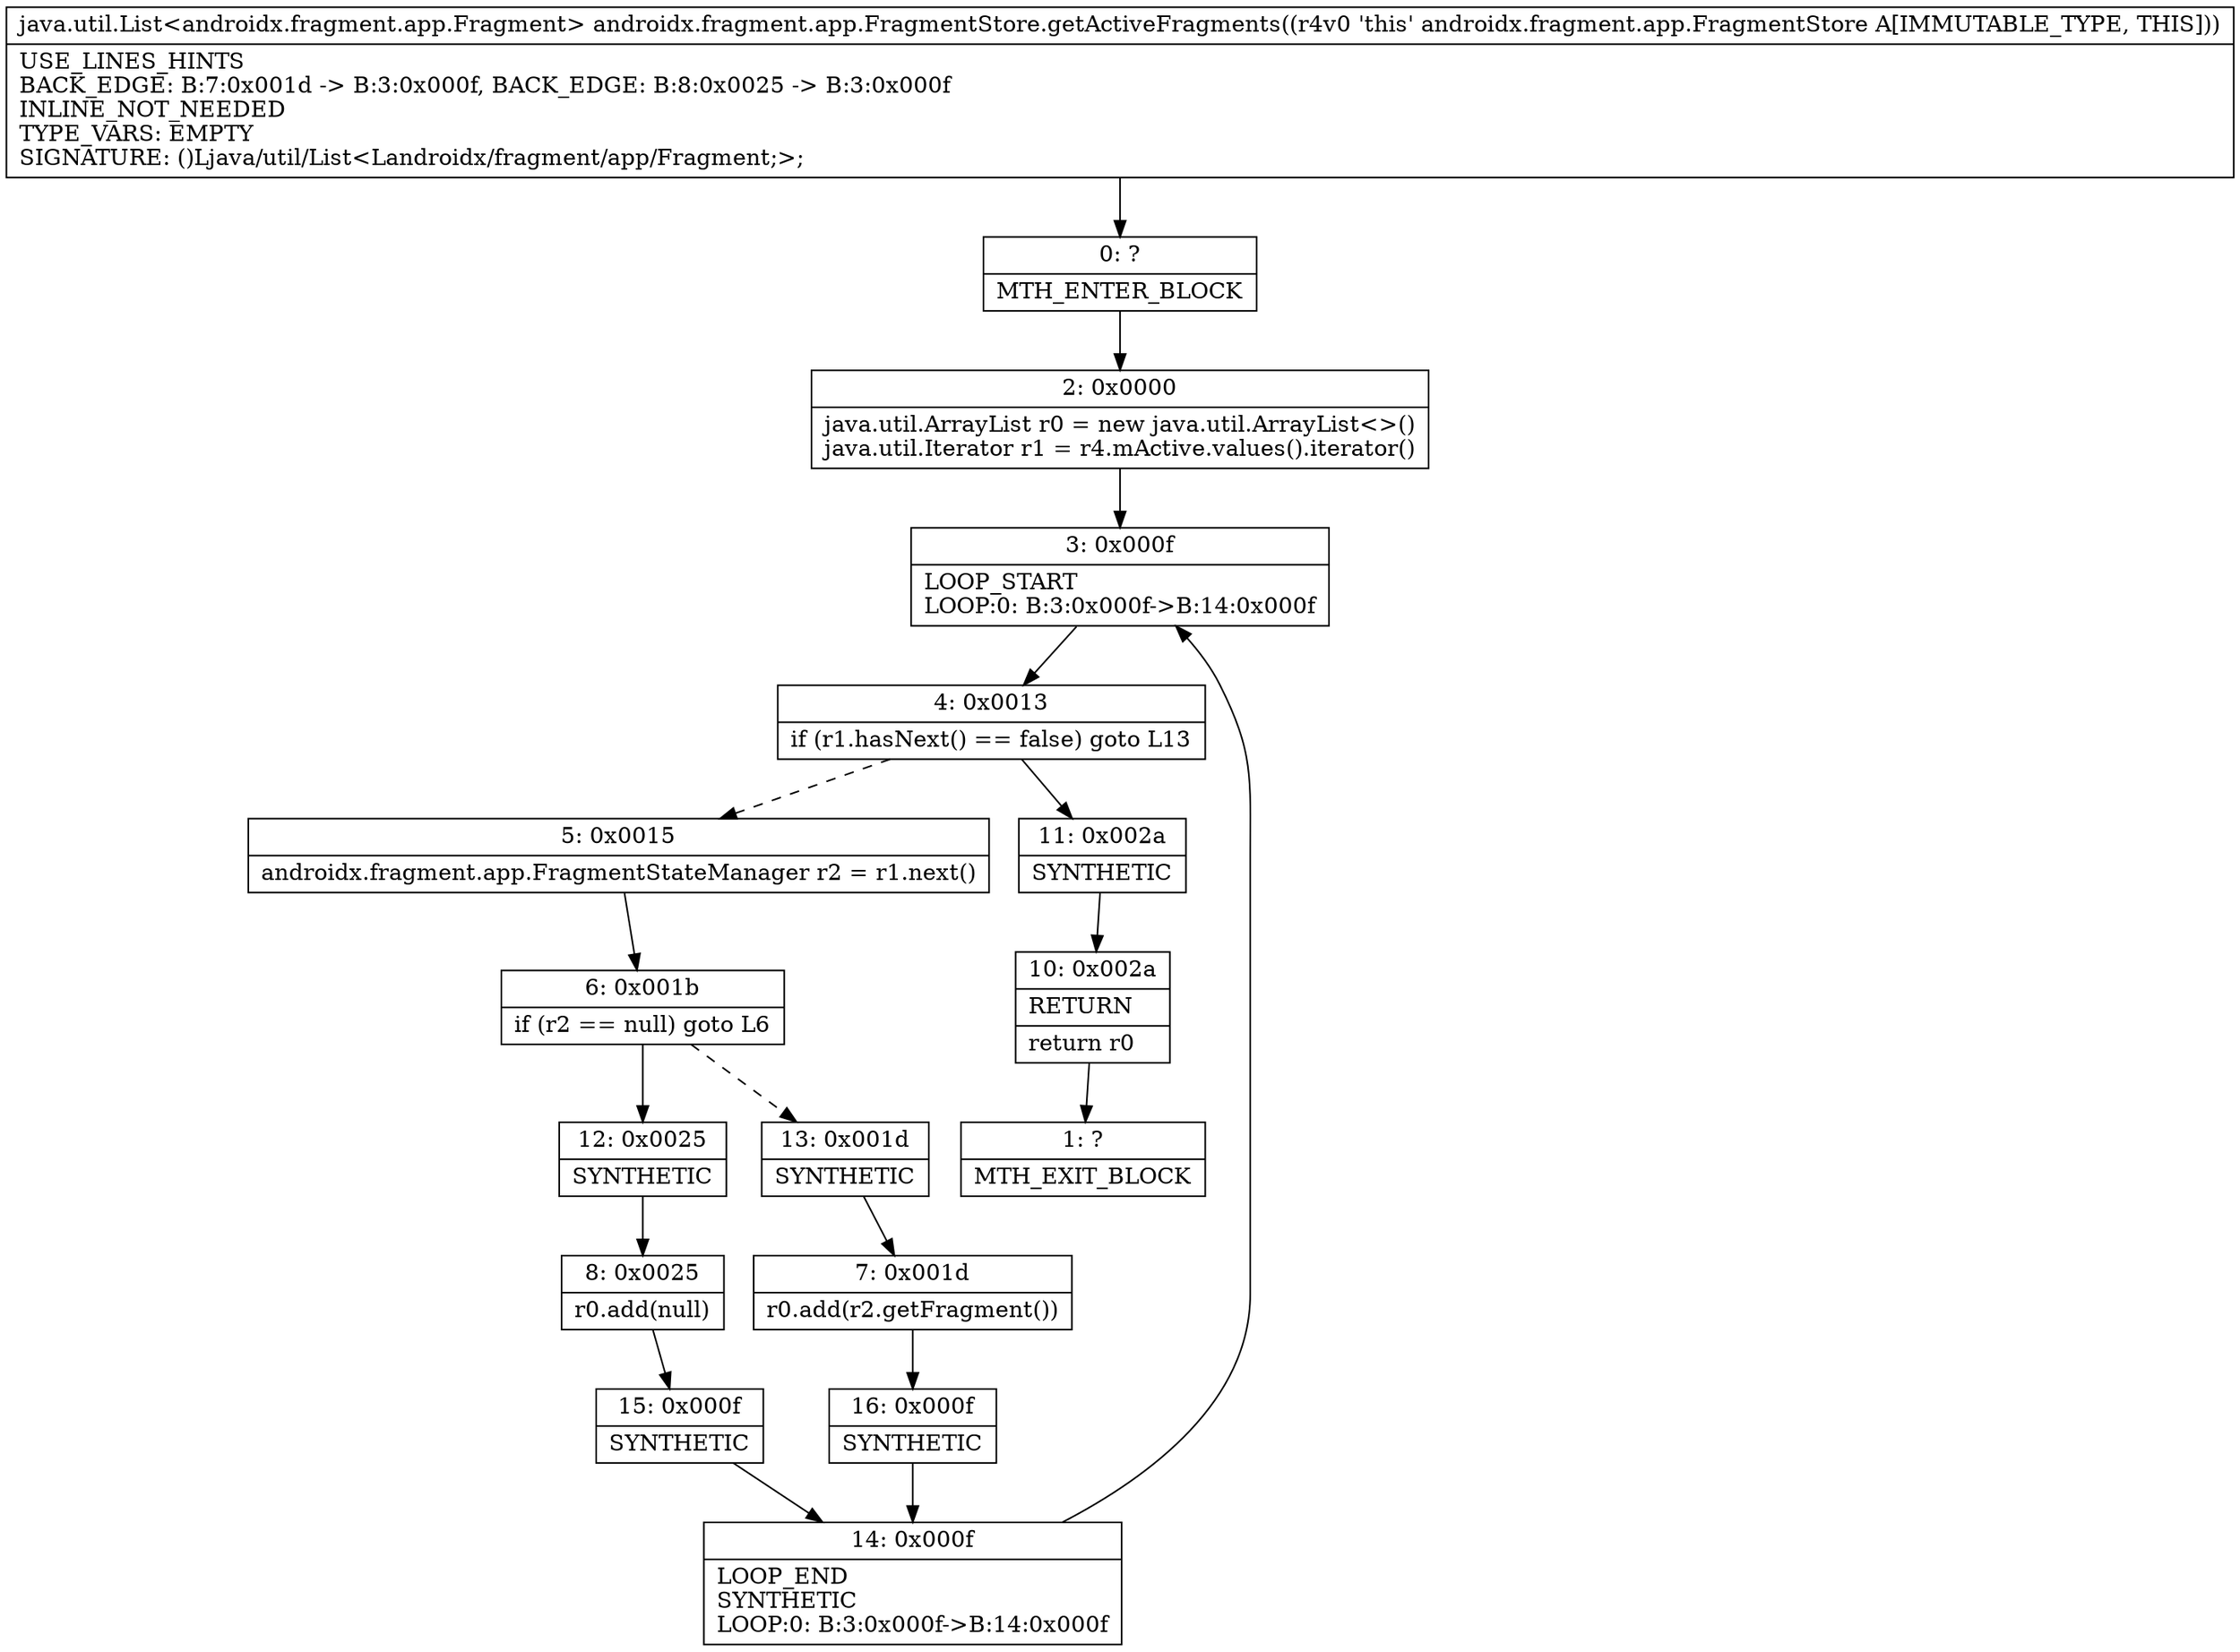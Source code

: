 digraph "CFG forandroidx.fragment.app.FragmentStore.getActiveFragments()Ljava\/util\/List;" {
Node_0 [shape=record,label="{0\:\ ?|MTH_ENTER_BLOCK\l}"];
Node_2 [shape=record,label="{2\:\ 0x0000|java.util.ArrayList r0 = new java.util.ArrayList\<\>()\ljava.util.Iterator r1 = r4.mActive.values().iterator()\l}"];
Node_3 [shape=record,label="{3\:\ 0x000f|LOOP_START\lLOOP:0: B:3:0x000f\-\>B:14:0x000f\l}"];
Node_4 [shape=record,label="{4\:\ 0x0013|if (r1.hasNext() == false) goto L13\l}"];
Node_5 [shape=record,label="{5\:\ 0x0015|androidx.fragment.app.FragmentStateManager r2 = r1.next()\l}"];
Node_6 [shape=record,label="{6\:\ 0x001b|if (r2 == null) goto L6\l}"];
Node_12 [shape=record,label="{12\:\ 0x0025|SYNTHETIC\l}"];
Node_8 [shape=record,label="{8\:\ 0x0025|r0.add(null)\l}"];
Node_15 [shape=record,label="{15\:\ 0x000f|SYNTHETIC\l}"];
Node_14 [shape=record,label="{14\:\ 0x000f|LOOP_END\lSYNTHETIC\lLOOP:0: B:3:0x000f\-\>B:14:0x000f\l}"];
Node_13 [shape=record,label="{13\:\ 0x001d|SYNTHETIC\l}"];
Node_7 [shape=record,label="{7\:\ 0x001d|r0.add(r2.getFragment())\l}"];
Node_16 [shape=record,label="{16\:\ 0x000f|SYNTHETIC\l}"];
Node_11 [shape=record,label="{11\:\ 0x002a|SYNTHETIC\l}"];
Node_10 [shape=record,label="{10\:\ 0x002a|RETURN\l|return r0\l}"];
Node_1 [shape=record,label="{1\:\ ?|MTH_EXIT_BLOCK\l}"];
MethodNode[shape=record,label="{java.util.List\<androidx.fragment.app.Fragment\> androidx.fragment.app.FragmentStore.getActiveFragments((r4v0 'this' androidx.fragment.app.FragmentStore A[IMMUTABLE_TYPE, THIS]))  | USE_LINES_HINTS\lBACK_EDGE: B:7:0x001d \-\> B:3:0x000f, BACK_EDGE: B:8:0x0025 \-\> B:3:0x000f\lINLINE_NOT_NEEDED\lTYPE_VARS: EMPTY\lSIGNATURE: ()Ljava\/util\/List\<Landroidx\/fragment\/app\/Fragment;\>;\l}"];
MethodNode -> Node_0;Node_0 -> Node_2;
Node_2 -> Node_3;
Node_3 -> Node_4;
Node_4 -> Node_5[style=dashed];
Node_4 -> Node_11;
Node_5 -> Node_6;
Node_6 -> Node_12;
Node_6 -> Node_13[style=dashed];
Node_12 -> Node_8;
Node_8 -> Node_15;
Node_15 -> Node_14;
Node_14 -> Node_3;
Node_13 -> Node_7;
Node_7 -> Node_16;
Node_16 -> Node_14;
Node_11 -> Node_10;
Node_10 -> Node_1;
}

